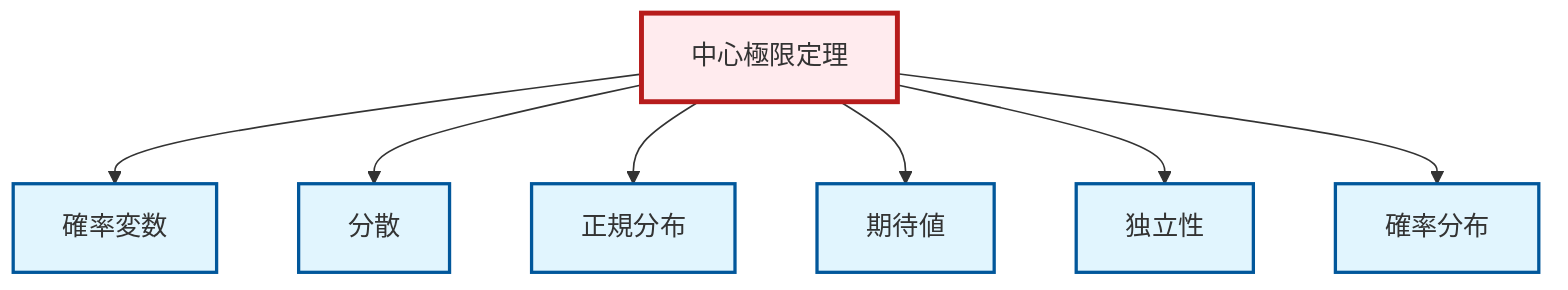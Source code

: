 graph TD
    classDef definition fill:#e1f5fe,stroke:#01579b,stroke-width:2px
    classDef theorem fill:#f3e5f5,stroke:#4a148c,stroke-width:2px
    classDef axiom fill:#fff3e0,stroke:#e65100,stroke-width:2px
    classDef example fill:#e8f5e9,stroke:#1b5e20,stroke-width:2px
    classDef current fill:#ffebee,stroke:#b71c1c,stroke-width:3px
    thm-central-limit["中心極限定理"]:::theorem
    def-expectation["期待値"]:::definition
    def-random-variable["確率変数"]:::definition
    def-variance["分散"]:::definition
    def-independence["独立性"]:::definition
    def-normal-distribution["正規分布"]:::definition
    def-probability-distribution["確率分布"]:::definition
    thm-central-limit --> def-random-variable
    thm-central-limit --> def-variance
    thm-central-limit --> def-normal-distribution
    thm-central-limit --> def-expectation
    thm-central-limit --> def-independence
    thm-central-limit --> def-probability-distribution
    class thm-central-limit current